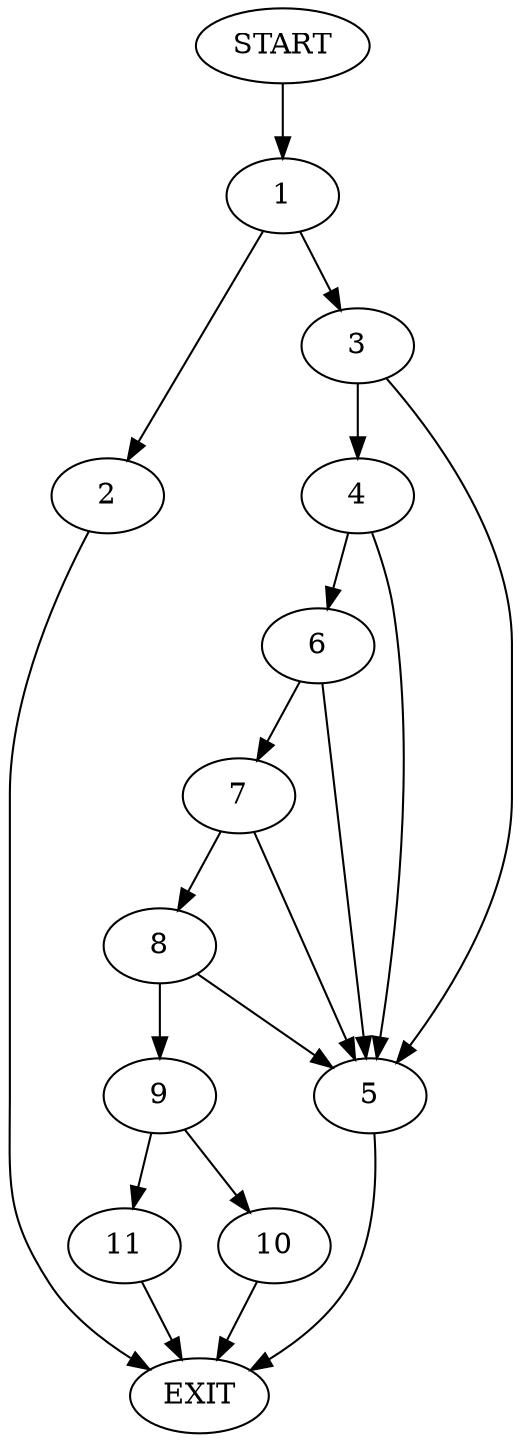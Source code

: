 digraph {
0 [label="START"]
12 [label="EXIT"]
0 -> 1
1 -> 2
1 -> 3
3 -> 4
3 -> 5
2 -> 12
4 -> 6
4 -> 5
5 -> 12
6 -> 7
6 -> 5
7 -> 8
7 -> 5
8 -> 9
8 -> 5
9 -> 10
9 -> 11
11 -> 12
10 -> 12
}
